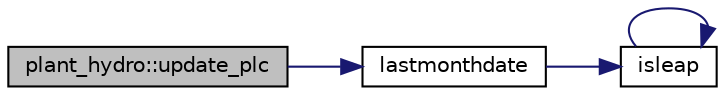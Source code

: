 digraph "plant_hydro::update_plc"
{
 // LATEX_PDF_SIZE
  edge [fontname="Helvetica",fontsize="10",labelfontname="Helvetica",labelfontsize="10"];
  node [fontname="Helvetica",fontsize="10",shape=record];
  rankdir="LR";
  Node1 [label="plant_hydro::update_plc",height=0.2,width=0.4,color="black", fillcolor="grey75", style="filled", fontcolor="black",tooltip="\\breif update percentage loss of xylem conductance using daily minimum leaf psi"];
  Node1 -> Node2 [color="midnightblue",fontsize="10",style="solid",fontname="Helvetica"];
  Node2 [label="lastmonthdate",height=0.2,width=0.4,color="black", fillcolor="white", style="filled",URL="$invmondays_8f90.html#a6d8d52f8e0c5ef504c1a38a72cda5b01",tooltip=" "];
  Node2 -> Node3 [color="midnightblue",fontsize="10",style="solid",fontname="Helvetica"];
  Node3 [label="isleap",height=0.2,width=0.4,color="black", fillcolor="white", style="filled",URL="$dateutils_8f90.html#acbfdb1c78beb593447108203011b380c",tooltip=" "];
  Node3 -> Node3 [color="midnightblue",fontsize="10",style="solid",fontname="Helvetica"];
}
